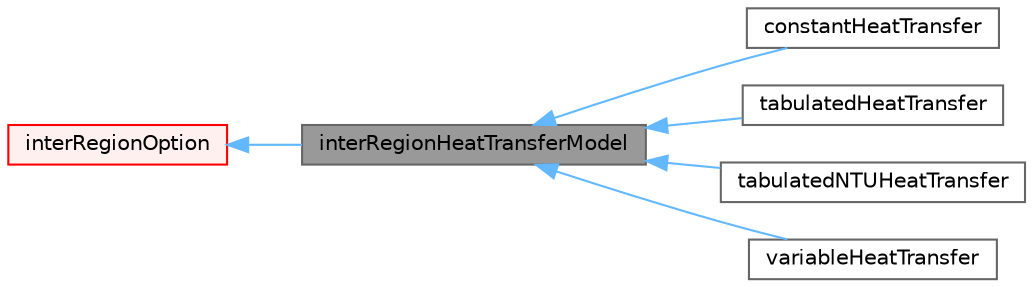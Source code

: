 digraph "interRegionHeatTransferModel"
{
 // LATEX_PDF_SIZE
  bgcolor="transparent";
  edge [fontname=Helvetica,fontsize=10,labelfontname=Helvetica,labelfontsize=10];
  node [fontname=Helvetica,fontsize=10,shape=box,height=0.2,width=0.4];
  rankdir="LR";
  Node1 [id="Node000001",label="interRegionHeatTransferModel",height=0.2,width=0.4,color="gray40", fillcolor="grey60", style="filled", fontcolor="black",tooltip="Intermediate class for handling inter-region heat exchanges."];
  Node2 -> Node1 [id="edge1_Node000001_Node000002",dir="back",color="steelblue1",style="solid",tooltip=" "];
  Node2 [id="Node000002",label="interRegionOption",height=0.2,width=0.4,color="red", fillcolor="#FFF0F0", style="filled",URL="$classFoam_1_1fv_1_1interRegionOption.html",tooltip="Intermediate class for handling inter-region exchanges."];
  Node1 -> Node4 [id="edge2_Node000001_Node000004",dir="back",color="steelblue1",style="solid",tooltip=" "];
  Node4 [id="Node000004",label="constantHeatTransfer",height=0.2,width=0.4,color="gray40", fillcolor="white", style="filled",URL="$classFoam_1_1fv_1_1constantHeatTransfer.html",tooltip="Applies a constant heat transfer model for inter-region heat exchanges."];
  Node1 -> Node5 [id="edge3_Node000001_Node000005",dir="back",color="steelblue1",style="solid",tooltip=" "];
  Node5 [id="Node000005",label="tabulatedHeatTransfer",height=0.2,width=0.4,color="gray40", fillcolor="white", style="filled",URL="$classFoam_1_1fv_1_1tabulatedHeatTransfer.html",tooltip="Applies a tabulated heat transfer model for inter-region heat exchanges."];
  Node1 -> Node6 [id="edge4_Node000001_Node000006",dir="back",color="steelblue1",style="solid",tooltip=" "];
  Node6 [id="Node000006",label="tabulatedNTUHeatTransfer",height=0.2,width=0.4,color="gray40", fillcolor="white", style="filled",URL="$classFoam_1_1fv_1_1tabulatedNTUHeatTransfer.html",tooltip="Applies a tabulated heat transfer model for inter-region heat exchanges. The heat flux is calculated ..."];
  Node1 -> Node7 [id="edge5_Node000001_Node000007",dir="back",color="steelblue1",style="solid",tooltip=" "];
  Node7 [id="Node000007",label="variableHeatTransfer",height=0.2,width=0.4,color="gray40", fillcolor="white", style="filled",URL="$classFoam_1_1fv_1_1variableHeatTransfer.html",tooltip="Applies a variable heat transfer model depending on local values for inter-region heat exchanges."];
}
